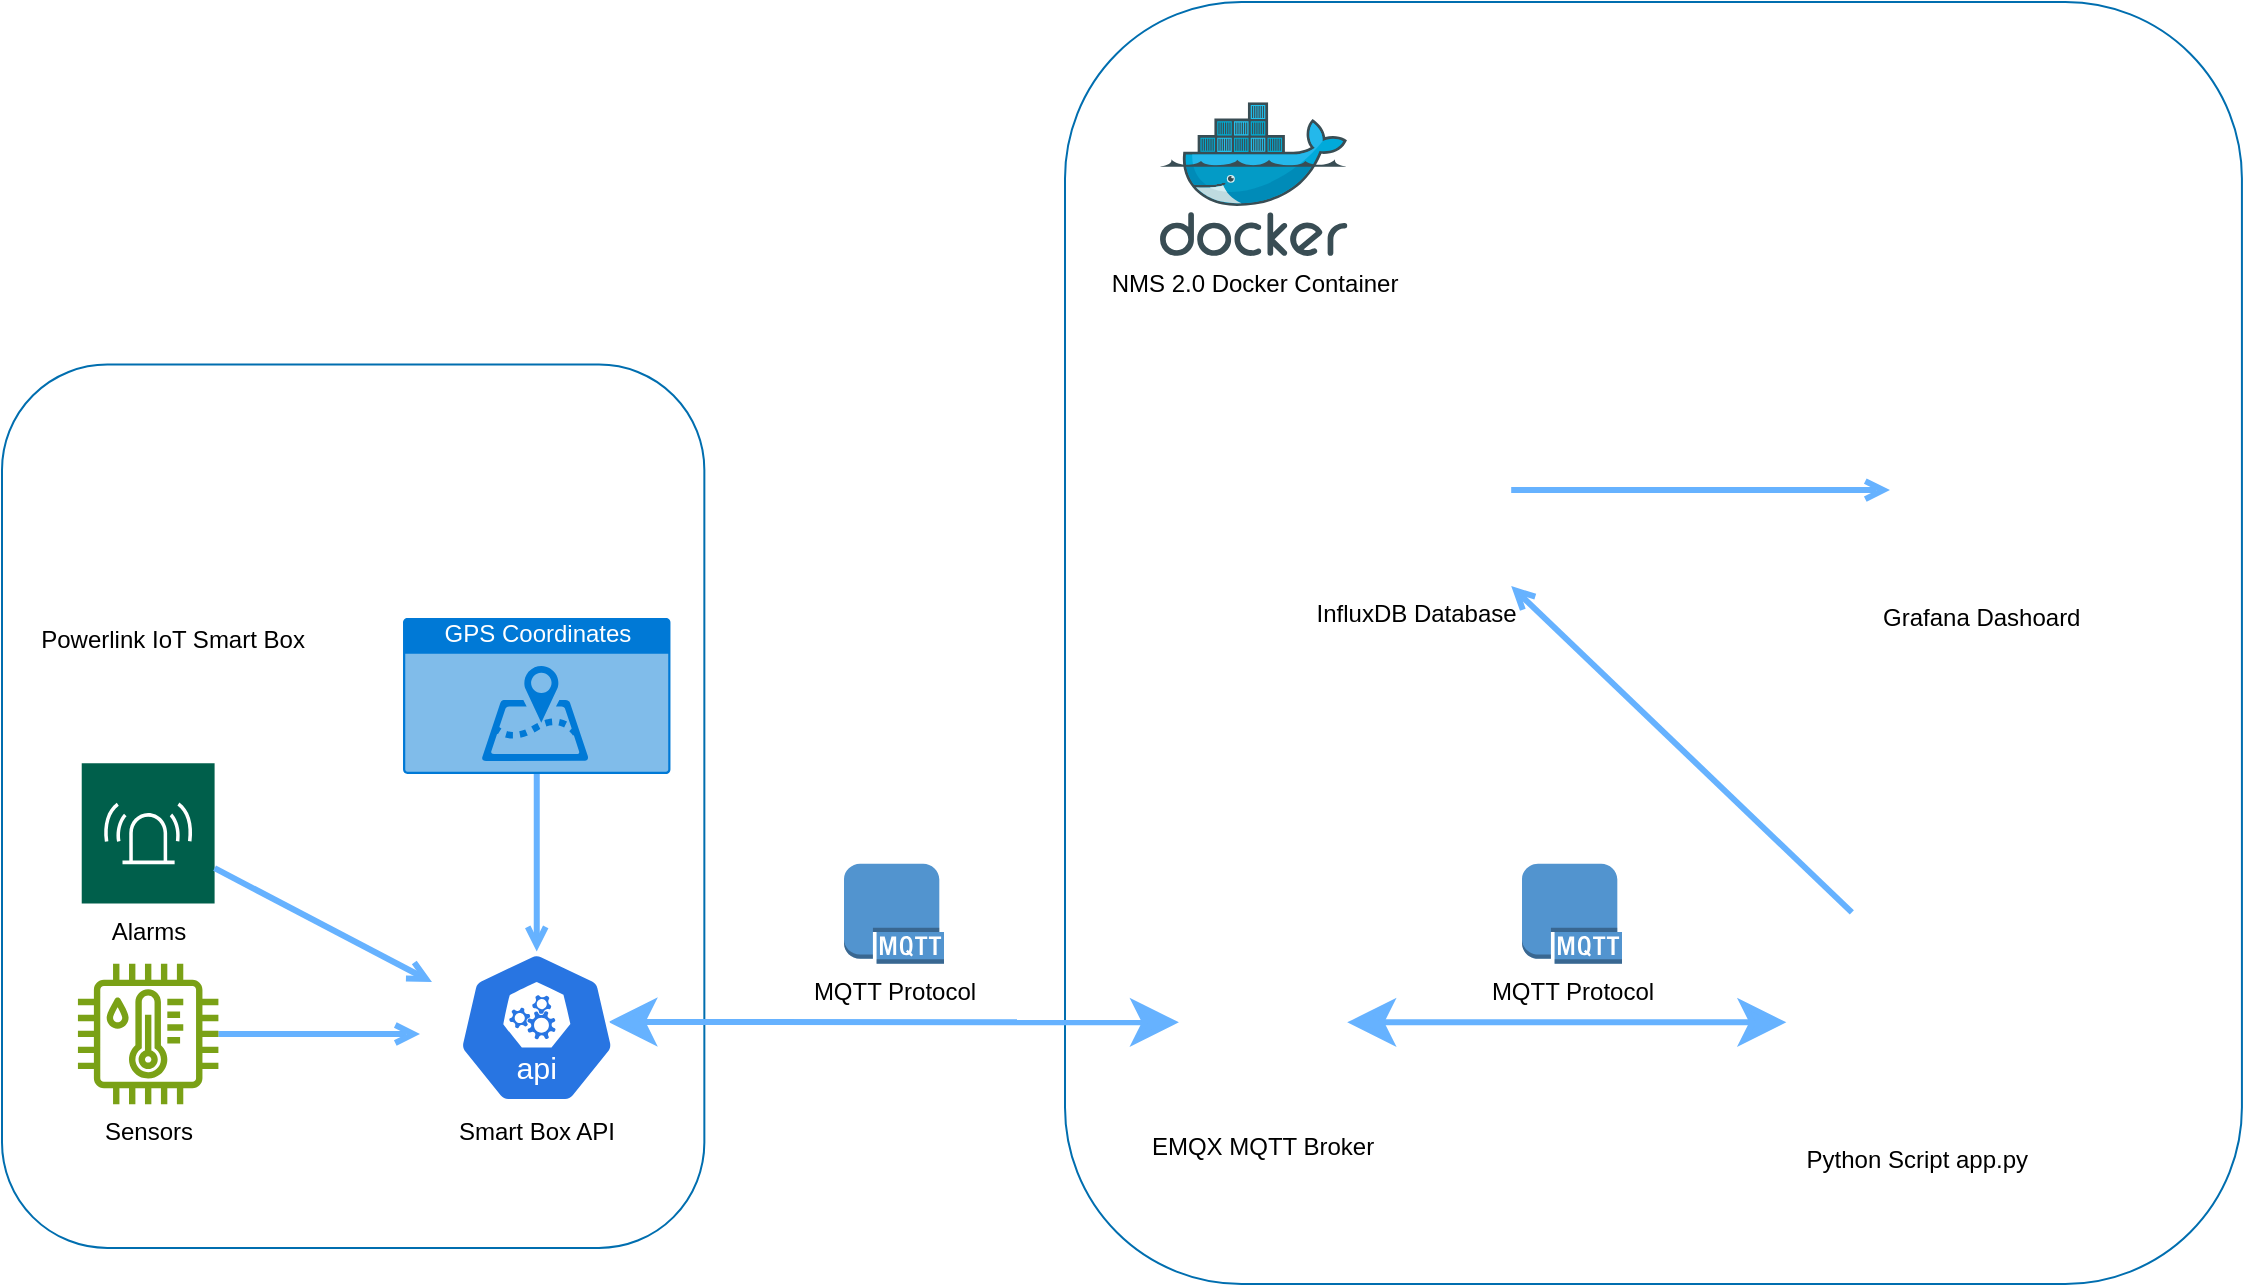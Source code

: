 <mxfile version="27.0.5">
  <diagram id="l8hXMBHkgcEJcSW0mbfh" name="Page-1">
    <mxGraphModel dx="3064" dy="1138" grid="0" gridSize="10" guides="1" tooltips="1" connect="1" arrows="1" fold="1" page="1" pageScale="1" pageWidth="1169" pageHeight="827" background="light-dark(#FFFFFF,#FFFFFF)" math="0" shadow="0">
      <root>
        <mxCell id="0" />
        <mxCell id="1" parent="0" />
        <mxCell id="i9tetsluj2TcpzFOhLxZ-9" value="" style="rounded=1;whiteSpace=wrap;html=1;fillColor=#FFFFFF;fontColor=#ffffff;strokeColor=#006EAF;movable=1;resizable=1;rotatable=1;deletable=1;editable=1;locked=0;connectable=1;" parent="1" vertex="1">
          <mxGeometry x="-612.494" y="93" width="588.454" height="641" as="geometry" />
        </mxCell>
        <mxCell id="i9tetsluj2TcpzFOhLxZ-8" value="" style="rounded=1;whiteSpace=wrap;html=1;fillColor=#FFFFFF;fontColor=#ffffff;strokeColor=#006EAF;movable=1;resizable=1;rotatable=1;deletable=1;editable=1;locked=0;connectable=1;" parent="1" vertex="1">
          <mxGeometry x="-1144" y="274.283" width="351.174" height="441.689" as="geometry" />
        </mxCell>
        <mxCell id="-U6ZAR6p74LzdDO5Wq72-1" value="MQTT Protocol" style="outlineConnect=0;dashed=0;verticalLabelPosition=bottom;verticalAlign=top;align=center;html=1;shape=mxgraph.aws3.mqtt_protocol;fillColor=#5294CF;gradientColor=none;fontColor=light-dark(#000000,#000000);movable=1;resizable=1;rotatable=1;deletable=1;editable=1;locked=0;connectable=1;" parent="1" vertex="1">
          <mxGeometry x="-723" y="523.84" width="50" height="50" as="geometry" />
        </mxCell>
        <mxCell id="-U6ZAR6p74LzdDO5Wq72-3" value="Powerlink IoT Smart Box" style="shape=image;verticalLabelPosition=bottom;labelBackgroundColor=none;verticalAlign=top;aspect=fixed;imageAspect=0;image=https://www.o2network.com.sg/wp-content/uploads/2024/09/Powerlink-LoT_Side-2.png;fontColor=light-dark(#000000,#000000);movable=1;resizable=1;rotatable=1;deletable=1;editable=1;locked=0;connectable=1;" parent="1" vertex="1">
          <mxGeometry x="-1106.035" y="303.078" width="95.149" height="95.149" as="geometry" />
        </mxCell>
        <mxCell id="-U6ZAR6p74LzdDO5Wq72-4" value="EMQX MQTT Broker" style="shape=image;verticalLabelPosition=bottom;labelBackgroundColor=none;verticalAlign=top;aspect=fixed;imageAspect=0;image=https://static-00.iconduck.com/assets.00/emqx-icon-445x512-ppg1us1o.png;fontColor=light-dark(#000000,#000000);movable=1;resizable=1;rotatable=1;deletable=1;editable=1;locked=0;connectable=1;" parent="1" vertex="1">
          <mxGeometry x="-555.546" y="554.78" width="84.14" height="96.81" as="geometry" />
        </mxCell>
        <mxCell id="-U6ZAR6p74LzdDO5Wq72-5" value="NMS 2.0 Docker Container" style="image;sketch=0;aspect=fixed;html=1;points=[];align=center;fontSize=12;image=img/lib/mscae/Docker.svg;labelBackgroundColor=none;fontColor=light-dark(#000000,#000000);movable=1;resizable=1;rotatable=1;deletable=1;editable=1;locked=0;connectable=1;" parent="1" vertex="1">
          <mxGeometry x="-565.038" y="143.078" width="93.754" height="76.878" as="geometry" />
        </mxCell>
        <mxCell id="-U6ZAR6p74LzdDO5Wq72-15" value="Python Script app.py" style="shape=image;verticalLabelPosition=bottom;labelBackgroundColor=none;verticalAlign=top;aspect=fixed;imageAspect=0;image=https://www.pngmart.com/files/23/Python-Logo-PNG-Image.png;clipPath=inset(33.96% 33.33% 26.42% 33.33%);fontColor=light-dark(#000000,#000000);movable=1;resizable=1;rotatable=1;deletable=1;editable=1;locked=0;connectable=1;" parent="1" vertex="1">
          <mxGeometry x="-251.828" y="548.19" width="130.987" height="109.993" as="geometry" />
        </mxCell>
        <mxCell id="-U6ZAR6p74LzdDO5Wq72-16" value="Grafana Dashoard" style="shape=image;verticalLabelPosition=bottom;labelBackgroundColor=none;verticalAlign=top;aspect=fixed;imageAspect=0;image=https://creazilla-store.fra1.digitaloceanspaces.com/icons/3253859/grafana-icon-md.png;fontColor=light-dark(#000000,#000000);movable=1;resizable=1;rotatable=1;deletable=1;editable=1;locked=0;connectable=1;" parent="1" vertex="1">
          <mxGeometry x="-200.001" y="287.031" width="91.75" height="100" as="geometry" />
        </mxCell>
        <mxCell id="i9tetsluj2TcpzFOhLxZ-12" value="" style="endArrow=classic;html=1;rounded=0;entryX=0;entryY=0.5;entryDx=0;entryDy=0;fillColor=#1ba1e2;strokeColor=#66B2FF;strokeWidth=3;startArrow=classic;startFill=1;endFill=1;endSize=15;startSize=15;exitX=0.953;exitY=0.463;exitDx=0;exitDy=0;exitPerimeter=0;movable=1;resizable=1;rotatable=1;deletable=1;editable=1;locked=0;connectable=1;" parent="1" source="BZuwfLpHIagBlso1Sxgw-1" target="-U6ZAR6p74LzdDO5Wq72-4" edge="1">
          <mxGeometry width="50" height="50" relative="1" as="geometry">
            <mxPoint x="-754.861" y="605.8" as="sourcePoint" />
            <mxPoint x="-574.529" y="523.672" as="targetPoint" />
          </mxGeometry>
        </mxCell>
        <mxCell id="i9tetsluj2TcpzFOhLxZ-13" value="" style="endArrow=classic;html=1;rounded=0;fillColor=#1ba1e2;strokeColor=#66B2FF;strokeWidth=3;startArrow=classic;startFill=1;endFill=1;exitX=1;exitY=0.5;exitDx=0;exitDy=0;endSize=15;startSize=15;movable=1;resizable=1;rotatable=1;deletable=1;editable=1;locked=0;connectable=1;entryX=0;entryY=0.5;entryDx=0;entryDy=0;" parent="1" source="-U6ZAR6p74LzdDO5Wq72-4" target="-U6ZAR6p74LzdDO5Wq72-15" edge="1">
          <mxGeometry width="50" height="50" relative="1" as="geometry">
            <mxPoint x="-422.67" y="605.8" as="sourcePoint" />
            <mxPoint x="-251.828" y="605.8" as="targetPoint" />
          </mxGeometry>
        </mxCell>
        <mxCell id="i9tetsluj2TcpzFOhLxZ-14" value="" style="endArrow=none;html=1;rounded=0;fillColor=#1ba1e2;strokeColor=#66B2FF;strokeWidth=3;startArrow=open;startFill=0;endFill=0;entryX=0.25;entryY=0;entryDx=0;entryDy=0;movable=1;resizable=1;rotatable=1;deletable=1;editable=1;locked=0;connectable=1;exitX=1;exitY=1;exitDx=0;exitDy=0;" parent="1" source="cu6Qh6DOpHAIpUZxQI7h-4" target="-U6ZAR6p74LzdDO5Wq72-15" edge="1">
          <mxGeometry width="50" height="50" relative="1" as="geometry">
            <mxPoint x="-382" y="392" as="sourcePoint" />
            <mxPoint x="-242.337" y="615.816" as="targetPoint" />
          </mxGeometry>
        </mxCell>
        <mxCell id="i9tetsluj2TcpzFOhLxZ-15" value="" style="endArrow=none;html=1;rounded=0;fillColor=#1ba1e2;strokeColor=#66B2FF;strokeWidth=3;startArrow=open;startFill=0;endFill=0;exitX=0;exitY=0.5;exitDx=0;exitDy=0;movable=1;resizable=1;rotatable=1;deletable=1;editable=1;locked=0;connectable=1;entryX=1;entryY=0.5;entryDx=0;entryDy=0;" parent="1" source="-U6ZAR6p74LzdDO5Wq72-16" target="cu6Qh6DOpHAIpUZxQI7h-4" edge="1">
          <mxGeometry width="50" height="50" relative="1" as="geometry">
            <mxPoint x="-543.208" y="386.458" as="sourcePoint" />
            <mxPoint x="-265.034" y="343.249" as="targetPoint" />
          </mxGeometry>
        </mxCell>
        <mxCell id="BZuwfLpHIagBlso1Sxgw-1" value="Smart Box API" style="aspect=fixed;sketch=0;html=1;dashed=0;whitespace=wrap;verticalLabelPosition=bottom;verticalAlign=top;fillColor=#2875E2;strokeColor=#ffffff;points=[[0.005,0.63,0],[0.1,0.2,0],[0.9,0.2,0],[0.5,0,0],[0.995,0.63,0],[0.72,0.99,0],[0.5,1,0],[0.28,0.99,0]];shape=mxgraph.kubernetes.icon2;kubernetesLabel=1;prIcon=api;fontColor=light-dark(#000000,#000000);movable=1;resizable=1;rotatable=1;deletable=1;editable=1;locked=0;connectable=1;" parent="1" vertex="1">
          <mxGeometry x="-916.212" y="567.771" width="79.156" height="75.986" as="geometry" />
        </mxCell>
        <mxCell id="BZuwfLpHIagBlso1Sxgw-6" value="Alarms" style="sketch=0;pointerEvents=1;shadow=0;dashed=0;html=1;strokeColor=none;fillColor=#005F4B;labelPosition=center;verticalLabelPosition=bottom;verticalAlign=top;align=center;outlineConnect=0;shape=mxgraph.veeam2.alarm;fontColor=#000000;movable=1;resizable=1;rotatable=1;deletable=1;editable=1;locked=0;connectable=1;" parent="1" vertex="1">
          <mxGeometry x="-1104.137" y="473.594" width="66.438" height="70.109" as="geometry" />
        </mxCell>
        <mxCell id="BZuwfLpHIagBlso1Sxgw-8" value="" style="endArrow=none;html=1;rounded=0;fillColor=#1ba1e2;strokeColor=#66B2FF;strokeWidth=3;startArrow=open;startFill=0;endFill=0;movable=1;resizable=1;rotatable=1;deletable=1;editable=1;locked=0;connectable=1;" parent="1" target="BZuwfLpHIagBlso1Sxgw-6" edge="1">
          <mxGeometry width="50" height="50" relative="1" as="geometry">
            <mxPoint x="-929" y="583" as="sourcePoint" />
            <mxPoint x="-643.814" y="411.497" as="targetPoint" />
          </mxGeometry>
        </mxCell>
        <mxCell id="BZuwfLpHIagBlso1Sxgw-9" value="" style="endArrow=none;html=1;rounded=0;fillColor=#1ba1e2;strokeColor=#66B2FF;strokeWidth=3;startArrow=open;startFill=0;endFill=0;movable=1;resizable=1;rotatable=1;deletable=1;editable=1;locked=0;connectable=1;" parent="1" target="BZuwfLpHIagBlso1Sxgw-12" edge="1">
          <mxGeometry width="50" height="50" relative="1" as="geometry">
            <mxPoint x="-935" y="609" as="sourcePoint" />
            <mxPoint x="-1030.106" y="573.75" as="targetPoint" />
          </mxGeometry>
        </mxCell>
        <mxCell id="BZuwfLpHIagBlso1Sxgw-12" value="Sensors" style="sketch=0;outlineConnect=0;fontColor=#000000;gradientColor=none;fillColor=#7AA116;strokeColor=none;dashed=0;verticalLabelPosition=bottom;verticalAlign=top;align=center;html=1;fontSize=12;fontStyle=0;aspect=fixed;pointerEvents=1;shape=mxgraph.aws4.iot_thing_temperature_humidity_sensor;movable=1;resizable=1;rotatable=1;deletable=1;editable=1;locked=0;connectable=1;" parent="1" vertex="1">
          <mxGeometry x="-1106.035" y="573.84" width="70.234" height="70.234" as="geometry" />
        </mxCell>
        <mxCell id="BZuwfLpHIagBlso1Sxgw-14" value="MQTT Protocol" style="outlineConnect=0;dashed=0;verticalLabelPosition=bottom;verticalAlign=top;align=center;html=1;shape=mxgraph.aws3.mqtt_protocol;fillColor=#5294CF;gradientColor=none;fontColor=light-dark(#000000,#000000);movable=1;resizable=1;rotatable=1;deletable=1;editable=1;locked=0;connectable=1;" parent="1" vertex="1">
          <mxGeometry x="-384" y="523.84" width="50" height="50" as="geometry" />
        </mxCell>
        <mxCell id="BZuwfLpHIagBlso1Sxgw-17" value="GPS Coordinates" style="html=1;whiteSpace=wrap;strokeColor=none;fillColor=#0079D6;labelPosition=center;verticalLabelPosition=middle;verticalAlign=top;align=center;fontSize=12;outlineConnect=0;spacingTop=-6;fontColor=#FFFFFF;sketch=0;shape=mxgraph.sitemap.map;" parent="1" vertex="1">
          <mxGeometry x="-943.49" y="401" width="133.72" height="78" as="geometry" />
        </mxCell>
        <mxCell id="BZuwfLpHIagBlso1Sxgw-18" value="" style="endArrow=none;html=1;rounded=0;fillColor=#1ba1e2;strokeColor=#66B2FF;strokeWidth=3;startArrow=open;startFill=0;endFill=0;movable=1;resizable=1;rotatable=1;deletable=1;editable=1;locked=0;connectable=1;exitX=0.5;exitY=0;exitDx=0;exitDy=0;exitPerimeter=0;entryX=0.5;entryY=1;entryDx=0;entryDy=0;entryPerimeter=0;" parent="1" source="BZuwfLpHIagBlso1Sxgw-1" target="BZuwfLpHIagBlso1Sxgw-17" edge="1">
          <mxGeometry width="50" height="50" relative="1" as="geometry">
            <mxPoint x="-919" y="593" as="sourcePoint" />
            <mxPoint x="-1028" y="536" as="targetPoint" />
          </mxGeometry>
        </mxCell>
        <mxCell id="cu6Qh6DOpHAIpUZxQI7h-4" value="InfluxDB Database" style="shape=image;verticalLabelPosition=bottom;labelBackgroundColor=none;verticalAlign=top;aspect=fixed;imageAspect=0;image=https://static-00.iconduck.com/assets.00/influxdb-icon-1009x1024-vn6d6oge.png;fontColor=#000000;" vertex="1" parent="1">
          <mxGeometry x="-484" y="289.03" width="94.6" height="96" as="geometry" />
        </mxCell>
      </root>
    </mxGraphModel>
  </diagram>
</mxfile>

